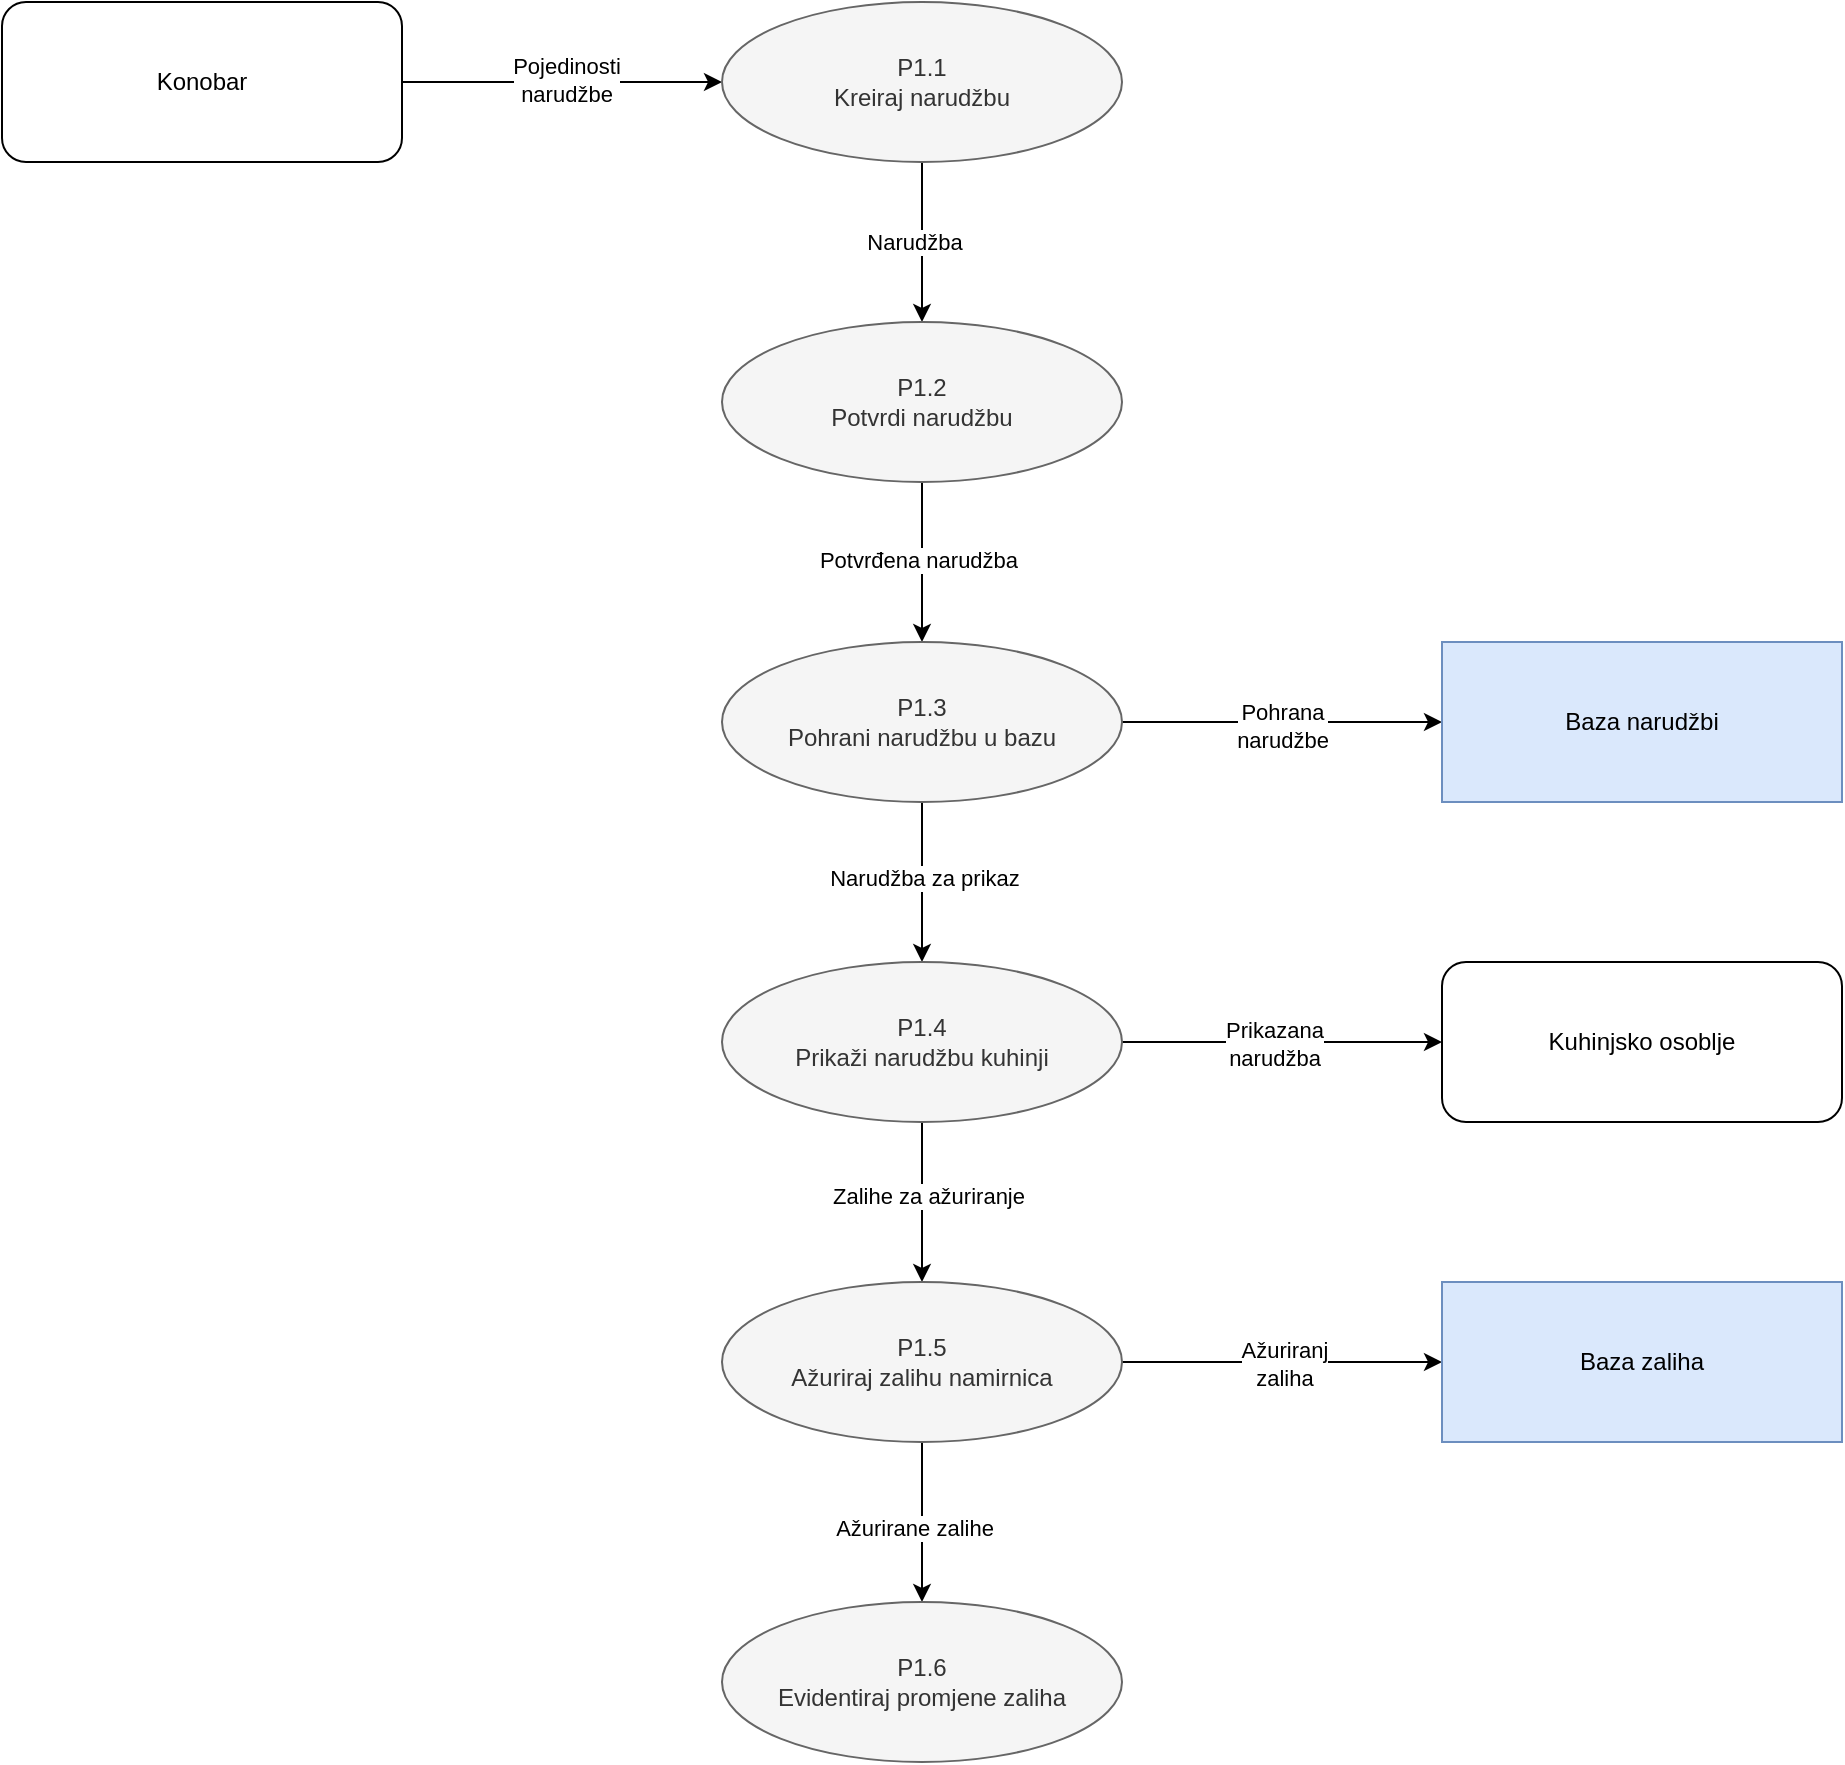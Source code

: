 <mxfile scale="1" border="100" version="26.1.3">
  <diagram name="Page-1" id="kxrtQBPMnSYleZCFBnPV">
    <mxGraphModel dx="1512" dy="1545" grid="1" gridSize="10" guides="1" tooltips="1" connect="1" arrows="1" fold="1" page="0" pageScale="1" pageWidth="827" pageHeight="1169" background="#ffffff" math="0" shadow="0">
      <root>
        <mxCell id="0" />
        <mxCell id="1" parent="0" />
        <mxCell id="YCWfUdo7x6KPriQirSMr-82" style="edgeStyle=orthogonalEdgeStyle;rounded=0;orthogonalLoop=1;jettySize=auto;html=1;entryX=0;entryY=0.5;entryDx=0;entryDy=0;" parent="1" source="YCWfUdo7x6KPriQirSMr-72" target="YCWfUdo7x6KPriQirSMr-73" edge="1">
          <mxGeometry relative="1" as="geometry" />
        </mxCell>
        <mxCell id="YCWfUdo7x6KPriQirSMr-83" value="Pojedinosti&lt;div&gt;narudžbe&lt;/div&gt;" style="edgeLabel;html=1;align=center;verticalAlign=middle;resizable=0;points=[];" parent="YCWfUdo7x6KPriQirSMr-82" vertex="1" connectable="0">
          <mxGeometry x="0.025" y="1" relative="1" as="geometry">
            <mxPoint as="offset" />
          </mxGeometry>
        </mxCell>
        <mxCell id="YCWfUdo7x6KPriQirSMr-72" value="Konobar" style="rounded=1;whiteSpace=wrap;html=1;" parent="1" vertex="1">
          <mxGeometry x="-640" y="-640" width="200" height="80" as="geometry" />
        </mxCell>
        <mxCell id="YCWfUdo7x6KPriQirSMr-84" style="edgeStyle=orthogonalEdgeStyle;rounded=0;orthogonalLoop=1;jettySize=auto;html=1;" parent="1" source="YCWfUdo7x6KPriQirSMr-73" target="YCWfUdo7x6KPriQirSMr-74" edge="1">
          <mxGeometry relative="1" as="geometry" />
        </mxCell>
        <mxCell id="YCWfUdo7x6KPriQirSMr-85" value="Narudžba" style="edgeLabel;html=1;align=center;verticalAlign=middle;resizable=0;points=[];" parent="YCWfUdo7x6KPriQirSMr-84" vertex="1" connectable="0">
          <mxGeometry x="-0.012" y="-4" relative="1" as="geometry">
            <mxPoint as="offset" />
          </mxGeometry>
        </mxCell>
        <mxCell id="YCWfUdo7x6KPriQirSMr-73" value="P1.1&lt;div&gt;Kreiraj narudžbu&lt;/div&gt;" style="ellipse;whiteSpace=wrap;html=1;fillColor=#f5f5f5;fontColor=#333333;strokeColor=#666666;" parent="1" vertex="1">
          <mxGeometry x="-280" y="-640" width="200" height="80" as="geometry" />
        </mxCell>
        <mxCell id="YCWfUdo7x6KPriQirSMr-86" style="edgeStyle=orthogonalEdgeStyle;rounded=0;orthogonalLoop=1;jettySize=auto;html=1;" parent="1" source="YCWfUdo7x6KPriQirSMr-74" target="YCWfUdo7x6KPriQirSMr-75" edge="1">
          <mxGeometry relative="1" as="geometry" />
        </mxCell>
        <mxCell id="YCWfUdo7x6KPriQirSMr-87" value="Potvrđena narudžba" style="edgeLabel;html=1;align=center;verticalAlign=middle;resizable=0;points=[];" parent="YCWfUdo7x6KPriQirSMr-86" vertex="1" connectable="0">
          <mxGeometry x="-0.036" y="-2" relative="1" as="geometry">
            <mxPoint as="offset" />
          </mxGeometry>
        </mxCell>
        <mxCell id="YCWfUdo7x6KPriQirSMr-74" value="P1.2&lt;div&gt;Potvrdi narudžbu&lt;/div&gt;" style="ellipse;whiteSpace=wrap;html=1;fillColor=#f5f5f5;fontColor=#333333;strokeColor=#666666;" parent="1" vertex="1">
          <mxGeometry x="-280" y="-480" width="200" height="80" as="geometry" />
        </mxCell>
        <mxCell id="YCWfUdo7x6KPriQirSMr-88" style="edgeStyle=orthogonalEdgeStyle;rounded=0;orthogonalLoop=1;jettySize=auto;html=1;entryX=0.5;entryY=0;entryDx=0;entryDy=0;" parent="1" source="YCWfUdo7x6KPriQirSMr-75" target="YCWfUdo7x6KPriQirSMr-76" edge="1">
          <mxGeometry relative="1" as="geometry" />
        </mxCell>
        <mxCell id="YCWfUdo7x6KPriQirSMr-89" value="Narudžba za prikaz" style="edgeLabel;html=1;align=center;verticalAlign=middle;resizable=0;points=[];" parent="YCWfUdo7x6KPriQirSMr-88" vertex="1" connectable="0">
          <mxGeometry x="-0.059" y="1" relative="1" as="geometry">
            <mxPoint as="offset" />
          </mxGeometry>
        </mxCell>
        <mxCell id="YCWfUdo7x6KPriQirSMr-90" style="edgeStyle=orthogonalEdgeStyle;rounded=0;orthogonalLoop=1;jettySize=auto;html=1;entryX=0;entryY=0.5;entryDx=0;entryDy=0;" parent="1" source="YCWfUdo7x6KPriQirSMr-75" target="YCWfUdo7x6KPriQirSMr-79" edge="1">
          <mxGeometry relative="1" as="geometry" />
        </mxCell>
        <mxCell id="YCWfUdo7x6KPriQirSMr-91" value="Pohrana&lt;div&gt;narudžbe&lt;/div&gt;" style="edgeLabel;html=1;align=center;verticalAlign=middle;resizable=0;points=[];" parent="YCWfUdo7x6KPriQirSMr-90" vertex="1" connectable="0">
          <mxGeometry x="0.001" y="-2" relative="1" as="geometry">
            <mxPoint as="offset" />
          </mxGeometry>
        </mxCell>
        <mxCell id="YCWfUdo7x6KPriQirSMr-75" value="P1.3&lt;div&gt;Pohrani narudžbu u bazu&lt;/div&gt;" style="ellipse;whiteSpace=wrap;html=1;fillColor=#f5f5f5;fontColor=#333333;strokeColor=#666666;" parent="1" vertex="1">
          <mxGeometry x="-280" y="-320" width="200" height="80" as="geometry" />
        </mxCell>
        <mxCell id="YCWfUdo7x6KPriQirSMr-92" style="edgeStyle=orthogonalEdgeStyle;rounded=0;orthogonalLoop=1;jettySize=auto;html=1;" parent="1" source="YCWfUdo7x6KPriQirSMr-76" target="YCWfUdo7x6KPriQirSMr-80" edge="1">
          <mxGeometry relative="1" as="geometry" />
        </mxCell>
        <mxCell id="YCWfUdo7x6KPriQirSMr-93" value="Prikazana&lt;div&gt;narudžba&lt;/div&gt;" style="edgeLabel;html=1;align=center;verticalAlign=middle;resizable=0;points=[];" parent="YCWfUdo7x6KPriQirSMr-92" vertex="1" connectable="0">
          <mxGeometry x="-0.058" y="-1" relative="1" as="geometry">
            <mxPoint as="offset" />
          </mxGeometry>
        </mxCell>
        <mxCell id="YCWfUdo7x6KPriQirSMr-94" style="edgeStyle=orthogonalEdgeStyle;rounded=0;orthogonalLoop=1;jettySize=auto;html=1;" parent="1" source="YCWfUdo7x6KPriQirSMr-76" target="YCWfUdo7x6KPriQirSMr-77" edge="1">
          <mxGeometry relative="1" as="geometry" />
        </mxCell>
        <mxCell id="YCWfUdo7x6KPriQirSMr-95" value="Zalihe za ažuriranje" style="edgeLabel;html=1;align=center;verticalAlign=middle;resizable=0;points=[];" parent="YCWfUdo7x6KPriQirSMr-94" vertex="1" connectable="0">
          <mxGeometry x="-0.083" y="3" relative="1" as="geometry">
            <mxPoint as="offset" />
          </mxGeometry>
        </mxCell>
        <mxCell id="YCWfUdo7x6KPriQirSMr-76" value="P1.4&lt;div&gt;Prikaži narudžbu kuhinji&lt;/div&gt;" style="ellipse;whiteSpace=wrap;html=1;fillColor=#f5f5f5;fontColor=#333333;strokeColor=#666666;" parent="1" vertex="1">
          <mxGeometry x="-280" y="-160" width="200" height="80" as="geometry" />
        </mxCell>
        <mxCell id="YCWfUdo7x6KPriQirSMr-96" style="edgeStyle=orthogonalEdgeStyle;rounded=0;orthogonalLoop=1;jettySize=auto;html=1;entryX=0;entryY=0.5;entryDx=0;entryDy=0;" parent="1" source="YCWfUdo7x6KPriQirSMr-77" target="YCWfUdo7x6KPriQirSMr-81" edge="1">
          <mxGeometry relative="1" as="geometry" />
        </mxCell>
        <mxCell id="YCWfUdo7x6KPriQirSMr-97" value="Ažuriranj&lt;div&gt;zaliha&lt;/div&gt;" style="edgeLabel;html=1;align=center;verticalAlign=middle;resizable=0;points=[];" parent="YCWfUdo7x6KPriQirSMr-96" vertex="1" connectable="0">
          <mxGeometry x="0.013" y="-1" relative="1" as="geometry">
            <mxPoint as="offset" />
          </mxGeometry>
        </mxCell>
        <mxCell id="YCWfUdo7x6KPriQirSMr-98" style="edgeStyle=orthogonalEdgeStyle;rounded=0;orthogonalLoop=1;jettySize=auto;html=1;entryX=0.5;entryY=0;entryDx=0;entryDy=0;" parent="1" source="YCWfUdo7x6KPriQirSMr-77" target="YCWfUdo7x6KPriQirSMr-78" edge="1">
          <mxGeometry relative="1" as="geometry" />
        </mxCell>
        <mxCell id="YCWfUdo7x6KPriQirSMr-99" value="Ažurirane zalihe" style="edgeLabel;html=1;align=center;verticalAlign=middle;resizable=0;points=[];" parent="YCWfUdo7x6KPriQirSMr-98" vertex="1" connectable="0">
          <mxGeometry x="0.059" y="-4" relative="1" as="geometry">
            <mxPoint as="offset" />
          </mxGeometry>
        </mxCell>
        <mxCell id="YCWfUdo7x6KPriQirSMr-77" value="P1.5&lt;div&gt;Ažuriraj zalihu namirnica&lt;/div&gt;" style="ellipse;whiteSpace=wrap;html=1;fillColor=#f5f5f5;fontColor=#333333;strokeColor=#666666;" parent="1" vertex="1">
          <mxGeometry x="-280" width="200" height="80" as="geometry" />
        </mxCell>
        <mxCell id="YCWfUdo7x6KPriQirSMr-78" value="P1.6&lt;div&gt;Evidentiraj promjene zaliha&lt;/div&gt;" style="ellipse;whiteSpace=wrap;html=1;fillColor=#f5f5f5;fontColor=#333333;strokeColor=#666666;" parent="1" vertex="1">
          <mxGeometry x="-280" y="160" width="200" height="80" as="geometry" />
        </mxCell>
        <mxCell id="YCWfUdo7x6KPriQirSMr-79" value="Baza narudžbi" style="rounded=0;whiteSpace=wrap;html=1;fillColor=#dae8fc;strokeColor=#6c8ebf;" parent="1" vertex="1">
          <mxGeometry x="80" y="-320" width="200" height="80" as="geometry" />
        </mxCell>
        <mxCell id="YCWfUdo7x6KPriQirSMr-80" value="Kuhinjsko osoblje" style="rounded=1;whiteSpace=wrap;html=1;" parent="1" vertex="1">
          <mxGeometry x="80" y="-160" width="200" height="80" as="geometry" />
        </mxCell>
        <mxCell id="YCWfUdo7x6KPriQirSMr-81" value="Baza zaliha" style="rounded=0;whiteSpace=wrap;html=1;fillColor=#dae8fc;strokeColor=#6c8ebf;" parent="1" vertex="1">
          <mxGeometry x="80" width="200" height="80" as="geometry" />
        </mxCell>
      </root>
    </mxGraphModel>
  </diagram>
</mxfile>
